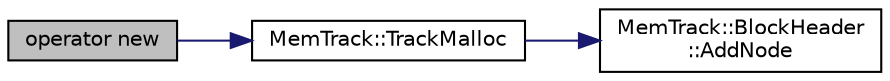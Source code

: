 digraph "operator new"
{
 // LATEX_PDF_SIZE
  edge [fontname="Helvetica",fontsize="10",labelfontname="Helvetica",labelfontsize="10"];
  node [fontname="Helvetica",fontsize="10",shape=record];
  rankdir="LR";
  Node1 [label="operator new",height=0.2,width=0.4,color="black", fillcolor="grey75", style="filled", fontcolor="black",tooltip=" "];
  Node1 -> Node2 [color="midnightblue",fontsize="10",style="solid",fontname="Helvetica"];
  Node2 [label="MemTrack::TrackMalloc",height=0.2,width=0.4,color="black", fillcolor="white", style="filled",URL="$namespace_mem_track.html#a5ba36a69f55067f4fd578ff772c07176",tooltip=" "];
  Node2 -> Node3 [color="midnightblue",fontsize="10",style="solid",fontname="Helvetica"];
  Node3 [label="MemTrack::BlockHeader\l::AddNode",height=0.2,width=0.4,color="black", fillcolor="white", style="filled",URL="$class_mem_track_1_1_block_header.html#af1e99faac9730ba834bf0cc5d7ec0106",tooltip=" "];
}
